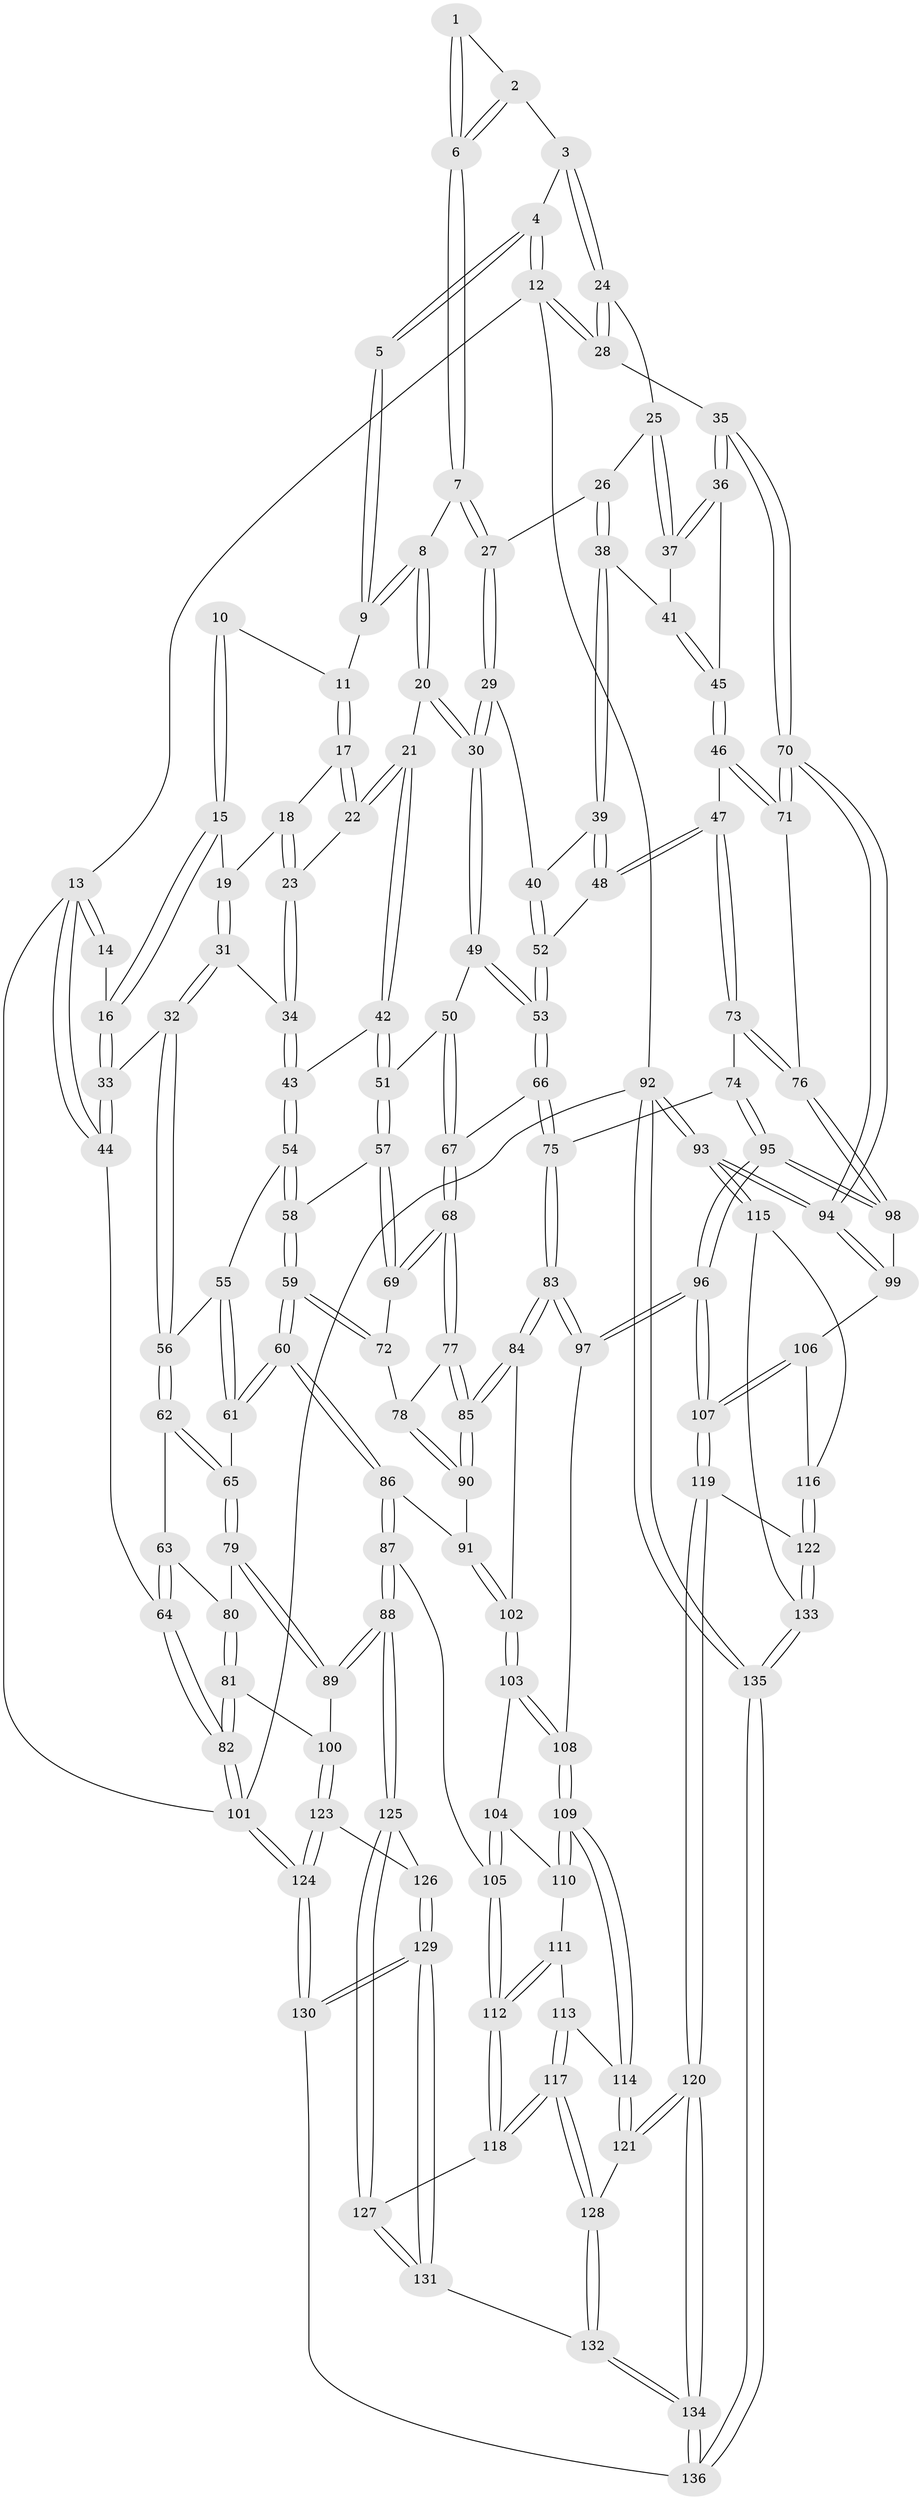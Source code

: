 // Generated by graph-tools (version 1.1) at 2025/27/03/09/25 03:27:13]
// undirected, 136 vertices, 337 edges
graph export_dot {
graph [start="1"]
  node [color=gray90,style=filled];
  1 [pos="+0.8254027855195325+0"];
  2 [pos="+0.8760825046830796+0.044108017410875444"];
  3 [pos="+0.9120752596678362+0.059713095220539934"];
  4 [pos="+1+0"];
  5 [pos="+0.8242481010632434+0"];
  6 [pos="+0.7942752276013204+0.07848678066936511"];
  7 [pos="+0.7929379572616589+0.08084987028659564"];
  8 [pos="+0.6746838844074394+0.0615418657538476"];
  9 [pos="+0.5774581535847524+0"];
  10 [pos="+0.20962700588704142+0"];
  11 [pos="+0.4903200690554024+0"];
  12 [pos="+1+0"];
  13 [pos="+0+0"];
  14 [pos="+0.17065978139360852+0"];
  15 [pos="+0.28033512285768963+0.09453770673381348"];
  16 [pos="+0.1596294273825478+0.126576074097848"];
  17 [pos="+0.486100380362524+0"];
  18 [pos="+0.349717110818065+0.050958691796648095"];
  19 [pos="+0.2809818056158209+0.09472267546920013"];
  20 [pos="+0.6361665402531832+0.18001583369770402"];
  21 [pos="+0.5533413907427309+0.16779130706460882"];
  22 [pos="+0.48427271583931847+0.06094896771966472"];
  23 [pos="+0.3985824657273129+0.14185047121151392"];
  24 [pos="+0.9272103507294361+0.09358157093806885"];
  25 [pos="+0.8977582478493479+0.12600221134769687"];
  26 [pos="+0.8668469867547229+0.13547850279765628"];
  27 [pos="+0.8013765418622038+0.09856388207973804"];
  28 [pos="+1+0.10075560071033862"];
  29 [pos="+0.7452172450371365+0.21942918672436545"];
  30 [pos="+0.6621555357320229+0.2189970686924688"];
  31 [pos="+0.36416772707428663+0.20274520790280354"];
  32 [pos="+0.1771972241490985+0.24751249103081296"];
  33 [pos="+0.11440858135375181+0.19264122745002246"];
  34 [pos="+0.36854391401370484+0.2040097967548479"];
  35 [pos="+1+0.25450398888921044"];
  36 [pos="+1+0.2795541853822994"];
  37 [pos="+0.931430640071795+0.17935717826614375"];
  38 [pos="+0.845196013797757+0.22022762484836225"];
  39 [pos="+0.792155719508149+0.23288195356577063"];
  40 [pos="+0.7590021466048911+0.22644095704510342"];
  41 [pos="+0.8602053338175708+0.22925341445087194"];
  42 [pos="+0.46327706586432665+0.243474922733377"];
  43 [pos="+0.39350089001088573+0.23614784720890636"];
  44 [pos="+0+0.2101488132235109"];
  45 [pos="+0.954755482695767+0.3171327313533254"];
  46 [pos="+0.9012138577593546+0.37086012518489103"];
  47 [pos="+0.8793962703569157+0.3762379543230842"];
  48 [pos="+0.8425119983068291+0.3721407961381963"];
  49 [pos="+0.6462212870658258+0.2843483964771744"];
  50 [pos="+0.6083902401840697+0.32394054862276633"];
  51 [pos="+0.5305230426858402+0.3455907489041492"];
  52 [pos="+0.7695912424949561+0.3888922185954017"];
  53 [pos="+0.762461633195566+0.3926670045872658"];
  54 [pos="+0.3751937336460253+0.2915184687397251"];
  55 [pos="+0.32665892988207207+0.31568362375225845"];
  56 [pos="+0.18448549211336462+0.26850817058680965"];
  57 [pos="+0.5103516168603237+0.3844648919600537"];
  58 [pos="+0.39358206629943693+0.360897962902811"];
  59 [pos="+0.3387233777857056+0.46624236355618476"];
  60 [pos="+0.3334156316687186+0.47040831093844016"];
  61 [pos="+0.24772503473536736+0.43377016338708707"];
  62 [pos="+0.19981294646021705+0.380223987729052"];
  63 [pos="+0.037939801990183146+0.423779868591749"];
  64 [pos="+0+0.3691160753192749"];
  65 [pos="+0.24640489168788215+0.4336038540928812"];
  66 [pos="+0.7385379567474164+0.43650030316180455"];
  67 [pos="+0.6559615459043886+0.4537430622264048"];
  68 [pos="+0.6050607762744106+0.5063853171157968"];
  69 [pos="+0.5103329131383856+0.3980879200229899"];
  70 [pos="+1+0.6483588330064659"];
  71 [pos="+0.958428749527842+0.495741864525774"];
  72 [pos="+0.466883255884523+0.44650775235987944"];
  73 [pos="+0.8428045636621125+0.5158602363832901"];
  74 [pos="+0.7993047478403589+0.5202428976344291"];
  75 [pos="+0.7539205195664662+0.46838073972565936"];
  76 [pos="+0.8671641092518866+0.5291917109403588"];
  77 [pos="+0.6015352049163588+0.5261565885319254"];
  78 [pos="+0.48012710992336627+0.5107063232656611"];
  79 [pos="+0.17321270634095656+0.528570744188738"];
  80 [pos="+0.0646944631758242+0.45454628857195645"];
  81 [pos="+0.09084757311524852+0.6674277821411527"];
  82 [pos="+0+0.6534674161726685"];
  83 [pos="+0.6525943204382049+0.6344248119165498"];
  84 [pos="+0.6126335334082764+0.5814673889545815"];
  85 [pos="+0.6084143334176011+0.5707022961110173"];
  86 [pos="+0.3599766346650091+0.5634845983750203"];
  87 [pos="+0.29026269593620535+0.68058662869376"];
  88 [pos="+0.2074410327935927+0.6895671252701051"];
  89 [pos="+0.1492050018340389+0.66080680820182"];
  90 [pos="+0.4275208986234017+0.5710420301613047"];
  91 [pos="+0.42711221119701304+0.5712857293998927"];
  92 [pos="+1+1"];
  93 [pos="+1+0.7562669215930424"];
  94 [pos="+1+0.7183283384919935"];
  95 [pos="+0.7577035104282196+0.6192832050857863"];
  96 [pos="+0.6913724724410343+0.6699043419733895"];
  97 [pos="+0.6677219993716578+0.6618493681532811"];
  98 [pos="+0.889412967683702+0.6204007691505334"];
  99 [pos="+0.8911039458934907+0.6217337117561578"];
  100 [pos="+0.09112464877322028+0.6674743936940329"];
  101 [pos="+0+1"];
  102 [pos="+0.4741574962934816+0.6389029582106981"];
  103 [pos="+0.4735175450524389+0.6710204200186105"];
  104 [pos="+0.458016692326118+0.6928301043449768"];
  105 [pos="+0.3318978645433782+0.7151127490264843"];
  106 [pos="+0.8236351668253954+0.7327651792249159"];
  107 [pos="+0.7253934009369601+0.7160384310745592"];
  108 [pos="+0.6152149585209316+0.7027837515397755"];
  109 [pos="+0.6013122302068902+0.7226560049678497"];
  110 [pos="+0.4749017426784713+0.726643714420768"];
  111 [pos="+0.4773430451039233+0.7563833780703879"];
  112 [pos="+0.35209425722188137+0.7594144371240157"];
  113 [pos="+0.48119324114480583+0.7658999321506997"];
  114 [pos="+0.5650714779373484+0.7977297923735005"];
  115 [pos="+0.9717391601766003+0.7873170518543747"];
  116 [pos="+0.8498983487417607+0.7498210652916387"];
  117 [pos="+0.42230205892635647+0.8388103652072074"];
  118 [pos="+0.35757152509267454+0.7770694776223226"];
  119 [pos="+0.7277797871956085+0.8861660756565718"];
  120 [pos="+0.6516419292103582+0.9322023662702674"];
  121 [pos="+0.5654197909843535+0.8266710692829975"];
  122 [pos="+0.7888126518975441+0.9010185188618428"];
  123 [pos="+0.08061716898000679+0.8446902241316445"];
  124 [pos="+0+1"];
  125 [pos="+0.20459305617437992+0.7889952624665235"];
  126 [pos="+0.1896773892861866+0.8372920171335642"];
  127 [pos="+0.3052270704787463+0.8602452813323757"];
  128 [pos="+0.4398818539554656+0.8811527024485993"];
  129 [pos="+0.21718769469494986+1"];
  130 [pos="+0.1011751832145749+1"];
  131 [pos="+0.29754734001669997+0.9670709025819278"];
  132 [pos="+0.4354212147028531+0.9019444415296769"];
  133 [pos="+0.8027288786356307+0.9071468341471841"];
  134 [pos="+0.5861828458181252+1"];
  135 [pos="+1+1"];
  136 [pos="+0.5838326278760316+1"];
  1 -- 2;
  1 -- 6;
  1 -- 6;
  2 -- 3;
  2 -- 6;
  2 -- 6;
  3 -- 4;
  3 -- 24;
  3 -- 24;
  4 -- 5;
  4 -- 5;
  4 -- 12;
  4 -- 12;
  5 -- 9;
  5 -- 9;
  6 -- 7;
  6 -- 7;
  7 -- 8;
  7 -- 27;
  7 -- 27;
  8 -- 9;
  8 -- 9;
  8 -- 20;
  8 -- 20;
  9 -- 11;
  10 -- 11;
  10 -- 15;
  10 -- 15;
  11 -- 17;
  11 -- 17;
  12 -- 13;
  12 -- 28;
  12 -- 28;
  12 -- 92;
  13 -- 14;
  13 -- 14;
  13 -- 44;
  13 -- 44;
  13 -- 101;
  14 -- 16;
  15 -- 16;
  15 -- 16;
  15 -- 19;
  16 -- 33;
  16 -- 33;
  17 -- 18;
  17 -- 22;
  17 -- 22;
  18 -- 19;
  18 -- 23;
  18 -- 23;
  19 -- 31;
  19 -- 31;
  20 -- 21;
  20 -- 30;
  20 -- 30;
  21 -- 22;
  21 -- 22;
  21 -- 42;
  21 -- 42;
  22 -- 23;
  23 -- 34;
  23 -- 34;
  24 -- 25;
  24 -- 28;
  24 -- 28;
  25 -- 26;
  25 -- 37;
  25 -- 37;
  26 -- 27;
  26 -- 38;
  26 -- 38;
  27 -- 29;
  27 -- 29;
  28 -- 35;
  29 -- 30;
  29 -- 30;
  29 -- 40;
  30 -- 49;
  30 -- 49;
  31 -- 32;
  31 -- 32;
  31 -- 34;
  32 -- 33;
  32 -- 56;
  32 -- 56;
  33 -- 44;
  33 -- 44;
  34 -- 43;
  34 -- 43;
  35 -- 36;
  35 -- 36;
  35 -- 70;
  35 -- 70;
  36 -- 37;
  36 -- 37;
  36 -- 45;
  37 -- 41;
  38 -- 39;
  38 -- 39;
  38 -- 41;
  39 -- 40;
  39 -- 48;
  39 -- 48;
  40 -- 52;
  40 -- 52;
  41 -- 45;
  41 -- 45;
  42 -- 43;
  42 -- 51;
  42 -- 51;
  43 -- 54;
  43 -- 54;
  44 -- 64;
  45 -- 46;
  45 -- 46;
  46 -- 47;
  46 -- 71;
  46 -- 71;
  47 -- 48;
  47 -- 48;
  47 -- 73;
  47 -- 73;
  48 -- 52;
  49 -- 50;
  49 -- 53;
  49 -- 53;
  50 -- 51;
  50 -- 67;
  50 -- 67;
  51 -- 57;
  51 -- 57;
  52 -- 53;
  52 -- 53;
  53 -- 66;
  53 -- 66;
  54 -- 55;
  54 -- 58;
  54 -- 58;
  55 -- 56;
  55 -- 61;
  55 -- 61;
  56 -- 62;
  56 -- 62;
  57 -- 58;
  57 -- 69;
  57 -- 69;
  58 -- 59;
  58 -- 59;
  59 -- 60;
  59 -- 60;
  59 -- 72;
  59 -- 72;
  60 -- 61;
  60 -- 61;
  60 -- 86;
  60 -- 86;
  61 -- 65;
  62 -- 63;
  62 -- 65;
  62 -- 65;
  63 -- 64;
  63 -- 64;
  63 -- 80;
  64 -- 82;
  64 -- 82;
  65 -- 79;
  65 -- 79;
  66 -- 67;
  66 -- 75;
  66 -- 75;
  67 -- 68;
  67 -- 68;
  68 -- 69;
  68 -- 69;
  68 -- 77;
  68 -- 77;
  69 -- 72;
  70 -- 71;
  70 -- 71;
  70 -- 94;
  70 -- 94;
  71 -- 76;
  72 -- 78;
  73 -- 74;
  73 -- 76;
  73 -- 76;
  74 -- 75;
  74 -- 95;
  74 -- 95;
  75 -- 83;
  75 -- 83;
  76 -- 98;
  76 -- 98;
  77 -- 78;
  77 -- 85;
  77 -- 85;
  78 -- 90;
  78 -- 90;
  79 -- 80;
  79 -- 89;
  79 -- 89;
  80 -- 81;
  80 -- 81;
  81 -- 82;
  81 -- 82;
  81 -- 100;
  82 -- 101;
  82 -- 101;
  83 -- 84;
  83 -- 84;
  83 -- 97;
  83 -- 97;
  84 -- 85;
  84 -- 85;
  84 -- 102;
  85 -- 90;
  85 -- 90;
  86 -- 87;
  86 -- 87;
  86 -- 91;
  87 -- 88;
  87 -- 88;
  87 -- 105;
  88 -- 89;
  88 -- 89;
  88 -- 125;
  88 -- 125;
  89 -- 100;
  90 -- 91;
  91 -- 102;
  91 -- 102;
  92 -- 93;
  92 -- 93;
  92 -- 135;
  92 -- 135;
  92 -- 101;
  93 -- 94;
  93 -- 94;
  93 -- 115;
  93 -- 115;
  94 -- 99;
  94 -- 99;
  95 -- 96;
  95 -- 96;
  95 -- 98;
  95 -- 98;
  96 -- 97;
  96 -- 97;
  96 -- 107;
  96 -- 107;
  97 -- 108;
  98 -- 99;
  99 -- 106;
  100 -- 123;
  100 -- 123;
  101 -- 124;
  101 -- 124;
  102 -- 103;
  102 -- 103;
  103 -- 104;
  103 -- 108;
  103 -- 108;
  104 -- 105;
  104 -- 105;
  104 -- 110;
  105 -- 112;
  105 -- 112;
  106 -- 107;
  106 -- 107;
  106 -- 116;
  107 -- 119;
  107 -- 119;
  108 -- 109;
  108 -- 109;
  109 -- 110;
  109 -- 110;
  109 -- 114;
  109 -- 114;
  110 -- 111;
  111 -- 112;
  111 -- 112;
  111 -- 113;
  112 -- 118;
  112 -- 118;
  113 -- 114;
  113 -- 117;
  113 -- 117;
  114 -- 121;
  114 -- 121;
  115 -- 116;
  115 -- 133;
  116 -- 122;
  116 -- 122;
  117 -- 118;
  117 -- 118;
  117 -- 128;
  117 -- 128;
  118 -- 127;
  119 -- 120;
  119 -- 120;
  119 -- 122;
  120 -- 121;
  120 -- 121;
  120 -- 134;
  120 -- 134;
  121 -- 128;
  122 -- 133;
  122 -- 133;
  123 -- 124;
  123 -- 124;
  123 -- 126;
  124 -- 130;
  124 -- 130;
  125 -- 126;
  125 -- 127;
  125 -- 127;
  126 -- 129;
  126 -- 129;
  127 -- 131;
  127 -- 131;
  128 -- 132;
  128 -- 132;
  129 -- 130;
  129 -- 130;
  129 -- 131;
  129 -- 131;
  130 -- 136;
  131 -- 132;
  132 -- 134;
  132 -- 134;
  133 -- 135;
  133 -- 135;
  134 -- 136;
  134 -- 136;
  135 -- 136;
  135 -- 136;
}
